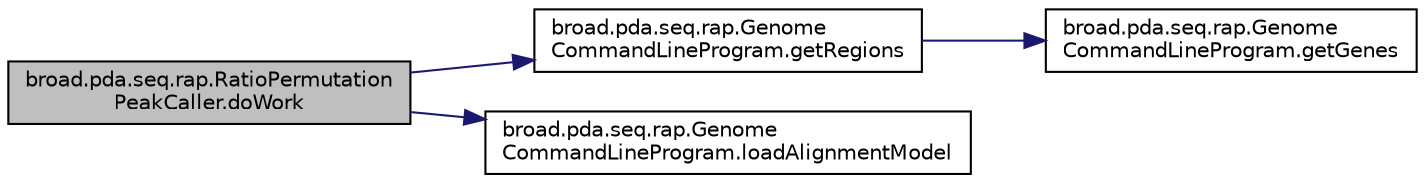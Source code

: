 digraph "broad.pda.seq.rap.RatioPermutationPeakCaller.doWork"
{
  edge [fontname="Helvetica",fontsize="10",labelfontname="Helvetica",labelfontsize="10"];
  node [fontname="Helvetica",fontsize="10",shape=record];
  rankdir="LR";
  Node1 [label="broad.pda.seq.rap.RatioPermutation\lPeakCaller.doWork",height=0.2,width=0.4,color="black", fillcolor="grey75", style="filled" fontcolor="black"];
  Node1 -> Node2 [color="midnightblue",fontsize="10",style="solid",fontname="Helvetica"];
  Node2 [label="broad.pda.seq.rap.Genome\lCommandLineProgram.getRegions",height=0.2,width=0.4,color="black", fillcolor="white", style="filled",URL="$classbroad_1_1pda_1_1seq_1_1rap_1_1_genome_command_line_program.html#af3dfa4b958b37f13cfccbe10e0ff7310"];
  Node2 -> Node3 [color="midnightblue",fontsize="10",style="solid",fontname="Helvetica"];
  Node3 [label="broad.pda.seq.rap.Genome\lCommandLineProgram.getGenes",height=0.2,width=0.4,color="black", fillcolor="white", style="filled",URL="$classbroad_1_1pda_1_1seq_1_1rap_1_1_genome_command_line_program.html#ab1d7c1f083bc030ded1d014283d73201"];
  Node1 -> Node4 [color="midnightblue",fontsize="10",style="solid",fontname="Helvetica"];
  Node4 [label="broad.pda.seq.rap.Genome\lCommandLineProgram.loadAlignmentModel",height=0.2,width=0.4,color="black", fillcolor="white", style="filled",URL="$classbroad_1_1pda_1_1seq_1_1rap_1_1_genome_command_line_program.html#ae60acc8e544e4f0edd1f4e8b46161c75"];
}
